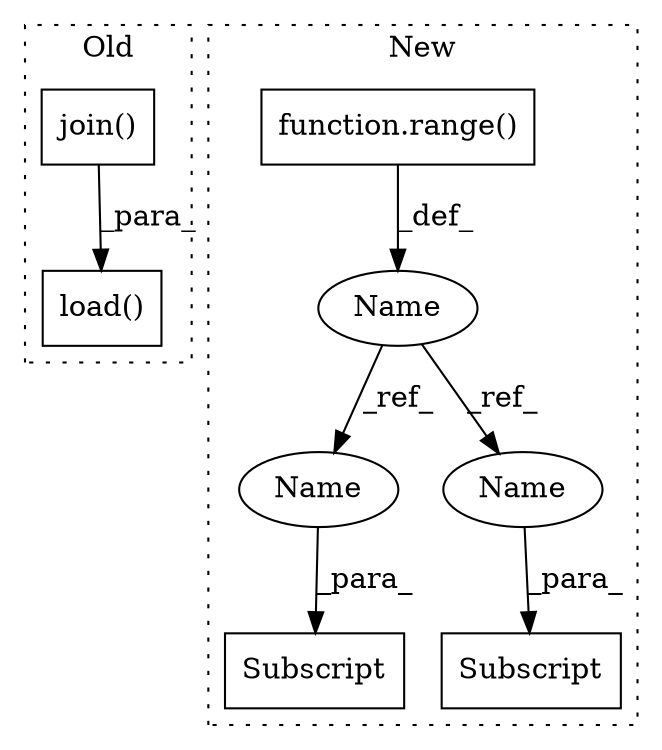 digraph G {
subgraph cluster0 {
1 [label="load()" a="75" s="3336,3348" l="10,25" shape="box"];
3 [label="join()" a="75" s="3247,3294" l="13,1" shape="box"];
label = "Old";
style="dotted";
}
subgraph cluster1 {
2 [label="function.range()" a="75" s="4001,4021" l="6,1" shape="box"];
4 [label="Subscript" a="63" s="4172,0" l="12,0" shape="box"];
5 [label="Name" a="87" s="3996" l="1" shape="ellipse"];
6 [label="Subscript" a="63" s="4081,0" l="12,0" shape="box"];
7 [label="Name" a="87" s="4091" l="1" shape="ellipse"];
8 [label="Name" a="87" s="4182" l="1" shape="ellipse"];
label = "New";
style="dotted";
}
2 -> 5 [label="_def_"];
3 -> 1 [label="_para_"];
5 -> 8 [label="_ref_"];
5 -> 7 [label="_ref_"];
7 -> 6 [label="_para_"];
8 -> 4 [label="_para_"];
}